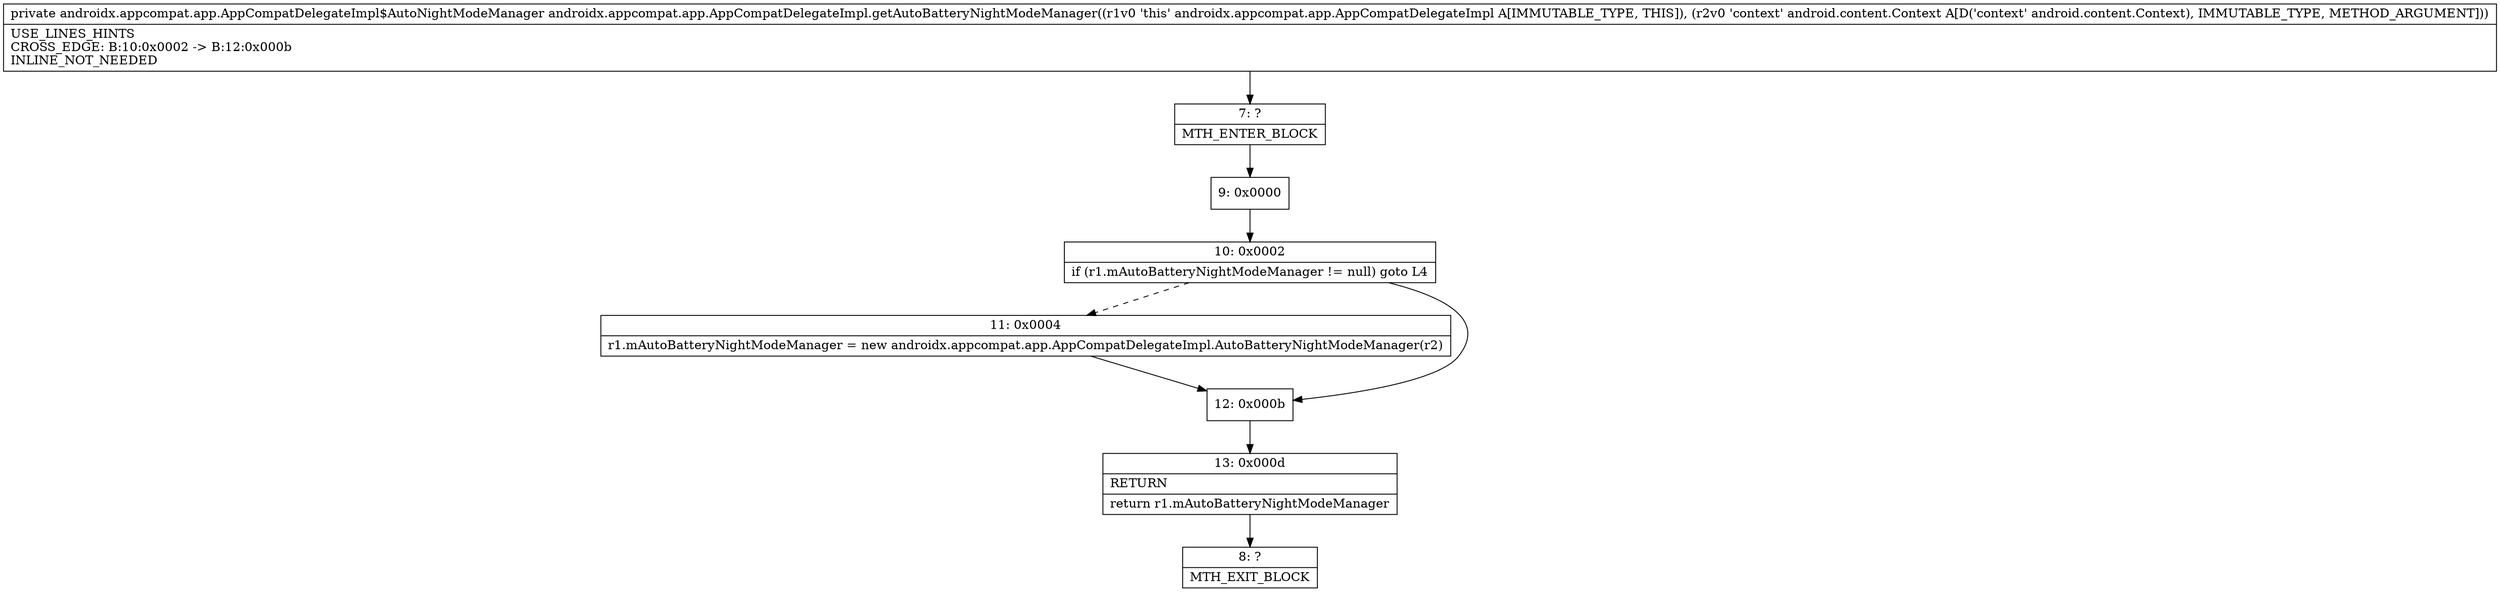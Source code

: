 digraph "CFG forandroidx.appcompat.app.AppCompatDelegateImpl.getAutoBatteryNightModeManager(Landroid\/content\/Context;)Landroidx\/appcompat\/app\/AppCompatDelegateImpl$AutoNightModeManager;" {
Node_7 [shape=record,label="{7\:\ ?|MTH_ENTER_BLOCK\l}"];
Node_9 [shape=record,label="{9\:\ 0x0000}"];
Node_10 [shape=record,label="{10\:\ 0x0002|if (r1.mAutoBatteryNightModeManager != null) goto L4\l}"];
Node_11 [shape=record,label="{11\:\ 0x0004|r1.mAutoBatteryNightModeManager = new androidx.appcompat.app.AppCompatDelegateImpl.AutoBatteryNightModeManager(r2)\l}"];
Node_12 [shape=record,label="{12\:\ 0x000b}"];
Node_13 [shape=record,label="{13\:\ 0x000d|RETURN\l|return r1.mAutoBatteryNightModeManager\l}"];
Node_8 [shape=record,label="{8\:\ ?|MTH_EXIT_BLOCK\l}"];
MethodNode[shape=record,label="{private androidx.appcompat.app.AppCompatDelegateImpl$AutoNightModeManager androidx.appcompat.app.AppCompatDelegateImpl.getAutoBatteryNightModeManager((r1v0 'this' androidx.appcompat.app.AppCompatDelegateImpl A[IMMUTABLE_TYPE, THIS]), (r2v0 'context' android.content.Context A[D('context' android.content.Context), IMMUTABLE_TYPE, METHOD_ARGUMENT]))  | USE_LINES_HINTS\lCROSS_EDGE: B:10:0x0002 \-\> B:12:0x000b\lINLINE_NOT_NEEDED\l}"];
MethodNode -> Node_7;Node_7 -> Node_9;
Node_9 -> Node_10;
Node_10 -> Node_11[style=dashed];
Node_10 -> Node_12;
Node_11 -> Node_12;
Node_12 -> Node_13;
Node_13 -> Node_8;
}

